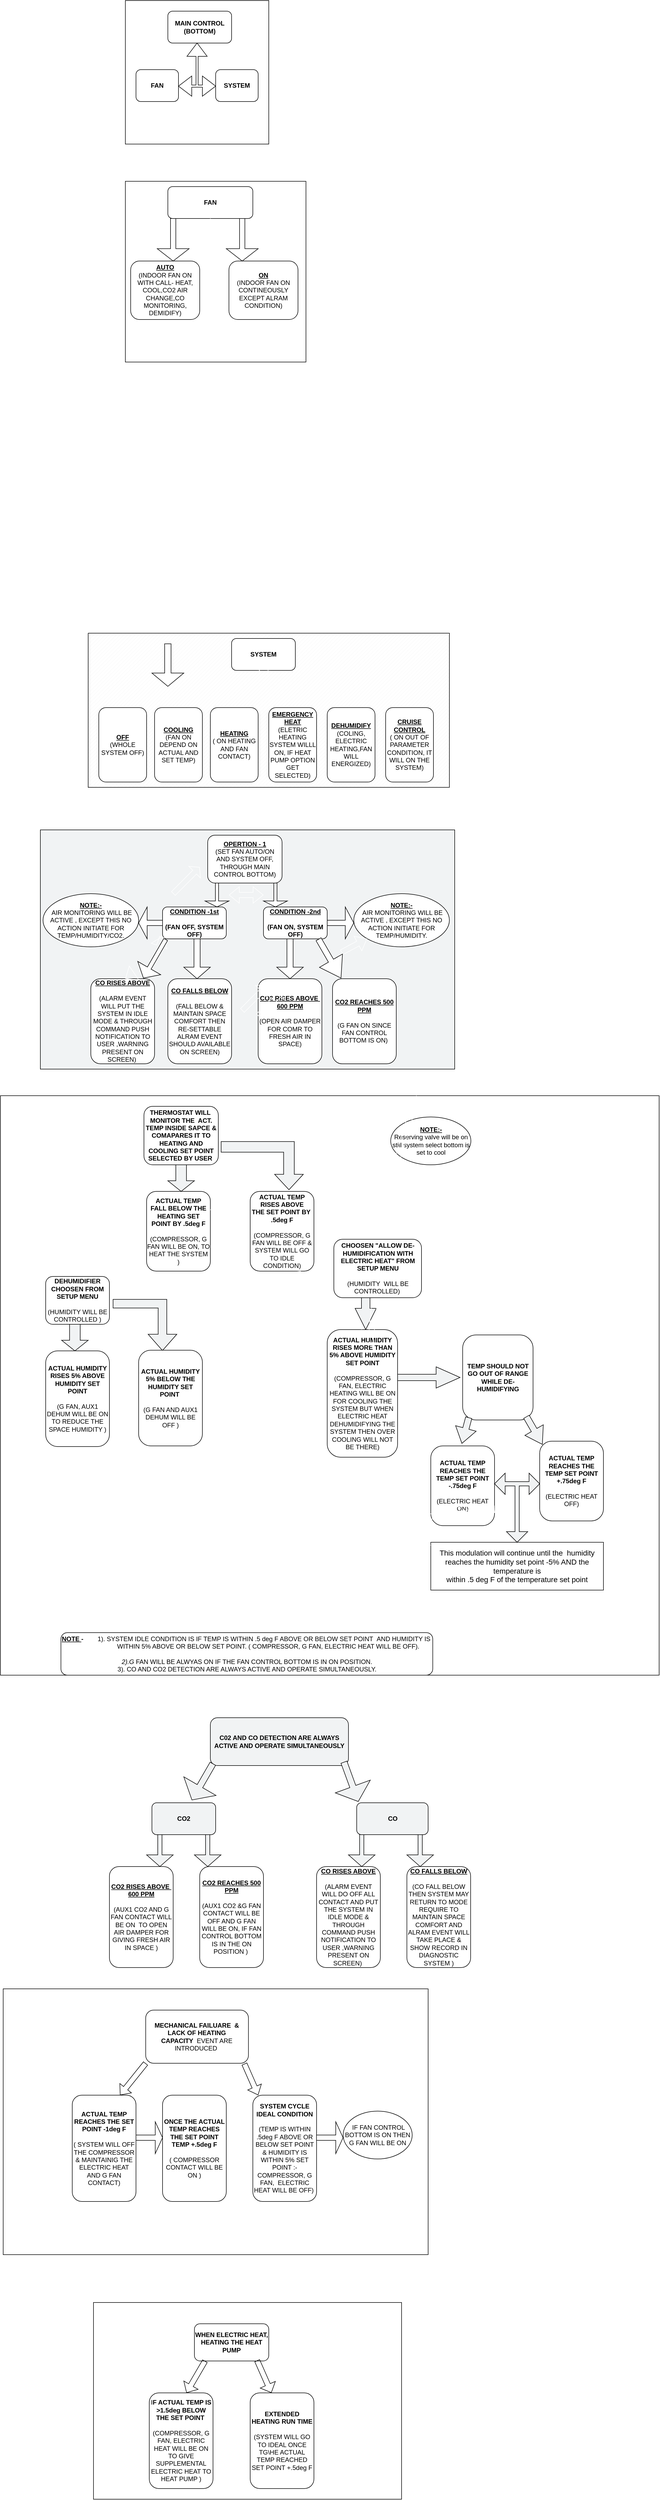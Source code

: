 <mxfile version="20.8.23" type="device"><diagram name="Page-1" id="D7YRwdunBWIr7E2s8oFX"><mxGraphModel dx="2182" dy="486" grid="1" gridSize="10" guides="1" tooltips="1" connect="1" arrows="1" fold="1" page="1" pageScale="1" pageWidth="850" pageHeight="1100" math="0" shadow="0"><root><mxCell id="0"/><mxCell id="1" parent="0"/><mxCell id="TIofPBgxk7biVBPIu22d-1" value="" style="whiteSpace=wrap;html=1;aspect=fixed;" parent="1" vertex="1"><mxGeometry x="130" y="20" width="270" height="270" as="geometry"/></mxCell><mxCell id="TIofPBgxk7biVBPIu22d-2" value="&lt;b&gt;FAN&lt;/b&gt;" style="rounded=1;whiteSpace=wrap;html=1;" parent="1" vertex="1"><mxGeometry x="150" y="150" width="80" height="60" as="geometry"/></mxCell><mxCell id="TIofPBgxk7biVBPIu22d-3" value="&lt;b&gt;SYSTEM&lt;/b&gt;" style="rounded=1;whiteSpace=wrap;html=1;" parent="1" vertex="1"><mxGeometry x="300" y="150" width="80" height="60" as="geometry"/></mxCell><mxCell id="TIofPBgxk7biVBPIu22d-4" value="&lt;b&gt;MAIN CONTROL&lt;br&gt;(BOTTOM)&lt;br&gt;&lt;/b&gt;" style="rounded=1;whiteSpace=wrap;html=1;" parent="1" vertex="1"><mxGeometry x="210" y="40" width="120" height="60" as="geometry"/></mxCell><mxCell id="TIofPBgxk7biVBPIu22d-8" value="" style="html=1;shadow=0;dashed=0;align=center;verticalAlign=middle;shape=mxgraph.arrows2.triadArrow;dy=17;dx=25;arrowHead=38;" parent="1" vertex="1"><mxGeometry x="230" y="100" width="70" height="100" as="geometry"/></mxCell><mxCell id="TIofPBgxk7biVBPIu22d-9" value="" style="whiteSpace=wrap;html=1;aspect=fixed;" parent="1" vertex="1"><mxGeometry x="130" y="360" width="340" height="340" as="geometry"/></mxCell><mxCell id="TIofPBgxk7biVBPIu22d-91" value="" style="edgeStyle=orthogonalEdgeStyle;shape=flexArrow;rounded=0;orthogonalLoop=1;jettySize=auto;html=1;strokeColor=#ffffff;startArrow=none;startFill=0;" parent="1" source="TIofPBgxk7biVBPIu22d-93" target="TIofPBgxk7biVBPIu22d-12" edge="1"><mxGeometry relative="1" as="geometry"/></mxCell><mxCell id="TIofPBgxk7biVBPIu22d-10" value="&lt;b&gt;FAN&lt;/b&gt;" style="rounded=1;whiteSpace=wrap;html=1;" parent="1" vertex="1"><mxGeometry x="210" y="370" width="160" height="60" as="geometry"/></mxCell><mxCell id="TIofPBgxk7biVBPIu22d-11" value="&lt;b&gt;&lt;u&gt;AUTO&lt;/u&gt;&lt;br&gt;&lt;/b&gt;(INDOOR FAN ON WITH CALL- HEAT, COOL,CO2 AIR CHANGE,CO MONITORING, DEMIDIFY)&lt;br&gt;" style="rounded=1;whiteSpace=wrap;html=1;" parent="1" vertex="1"><mxGeometry x="140" y="510" width="130" height="110" as="geometry"/></mxCell><mxCell id="TIofPBgxk7biVBPIu22d-12" value="&lt;b&gt;&lt;u&gt;ON&lt;/u&gt;&lt;/b&gt;&lt;br&gt;(INDOOR FAN ON CONTINEOUSLY EXCEPT ALRAM CONDITION)" style="rounded=1;whiteSpace=wrap;html=1;" parent="1" vertex="1"><mxGeometry x="325" y="510" width="130" height="110" as="geometry"/></mxCell><mxCell id="TIofPBgxk7biVBPIu22d-14" value="" style="edgeStyle=none;orthogonalLoop=1;jettySize=auto;html=1;shape=flexArrow;rounded=1;startSize=4;endSize=4;strokeColor=#ffffff;" parent="1" edge="1"><mxGeometry width="100" relative="1" as="geometry"><mxPoint x="610" y="600" as="sourcePoint"/><mxPoint x="510" y="600" as="targetPoint"/><Array as="points"><mxPoint x="560" y="600"/></Array></mxGeometry></mxCell><mxCell id="TIofPBgxk7biVBPIu22d-23" value="" style="edgeStyle=orthogonalEdgeStyle;rounded=0;orthogonalLoop=1;jettySize=auto;html=1;strokeColor=#ffffff;startSize=4;endSize=4;" parent="1" edge="1"><mxGeometry relative="1" as="geometry"><mxPoint x="355" y="1100" as="sourcePoint"/><mxPoint x="450" y="970" as="targetPoint"/></mxGeometry></mxCell><mxCell id="TIofPBgxk7biVBPIu22d-24" value="" style="verticalLabelPosition=bottom;verticalAlign=top;html=1;shape=mxgraph.basic.patternFillRect;fillStyle=diag;step=5;fillStrokeWidth=0.2;fillStrokeColor=#dddddd;" parent="1" vertex="1"><mxGeometry x="60" y="1210" width="680" height="290" as="geometry"/></mxCell><mxCell id="TIofPBgxk7biVBPIu22d-25" value="&lt;b&gt;SYSTEM&lt;/b&gt;" style="rounded=1;whiteSpace=wrap;html=1;" parent="1" vertex="1"><mxGeometry x="330" y="1220" width="120" height="60" as="geometry"/></mxCell><mxCell id="TIofPBgxk7biVBPIu22d-26" value="&lt;b&gt;&lt;u&gt;OFF&lt;br&gt;&lt;/u&gt;&lt;/b&gt;(WHOLE SYSTEM OFF)" style="rounded=1;whiteSpace=wrap;html=1;" parent="1" vertex="1"><mxGeometry x="80" y="1350" width="90" height="140" as="geometry"/></mxCell><mxCell id="TIofPBgxk7biVBPIu22d-27" value="&lt;b&gt;&lt;u&gt;COOLING&lt;/u&gt;&lt;/b&gt;&lt;br&gt;(FAN ON DEPEND ON ACTUAL AND SET TEMP)" style="rounded=1;whiteSpace=wrap;html=1;" parent="1" vertex="1"><mxGeometry x="185" y="1350" width="90" height="140" as="geometry"/></mxCell><mxCell id="TIofPBgxk7biVBPIu22d-28" value="&lt;u style=&quot;font-weight: bold;&quot;&gt;HEATING&lt;/u&gt;&lt;br&gt;( ON HEATING AND FAN CONTACT)" style="rounded=1;whiteSpace=wrap;html=1;" parent="1" vertex="1"><mxGeometry x="290" y="1350" width="90" height="140" as="geometry"/></mxCell><mxCell id="TIofPBgxk7biVBPIu22d-29" value="&lt;b&gt;&lt;u&gt;EMERGENCY HEAT&lt;/u&gt;&lt;/b&gt;&lt;br&gt;(ELETRIC HEATING SYSTEM WILLL ON, IF HEAT PUMP OPTION GET SELECTED)" style="rounded=1;whiteSpace=wrap;html=1;" parent="1" vertex="1"><mxGeometry x="400" y="1350" width="90" height="140" as="geometry"/></mxCell><mxCell id="TIofPBgxk7biVBPIu22d-30" value="&lt;b style=&quot;text-decoration-line: underline;&quot;&gt;DEHUMIDIFY&lt;/b&gt;&lt;br&gt;(COLING, ELECTRIC HEATING,FAN WILL ENERGIZED)" style="rounded=1;whiteSpace=wrap;html=1;" parent="1" vertex="1"><mxGeometry x="510" y="1350" width="90" height="140" as="geometry"/></mxCell><mxCell id="TIofPBgxk7biVBPIu22d-31" value="&lt;u style=&quot;font-weight: bold;&quot;&gt;CRUISE CONTROL&lt;/u&gt;&lt;br&gt;( ON OUT OF PARAMETER&lt;br&gt;CONDITION, IT WILL ON THE SYSTEM)" style="rounded=1;whiteSpace=wrap;html=1;" parent="1" vertex="1"><mxGeometry x="620" y="1350" width="90" height="140" as="geometry"/></mxCell><mxCell id="TIofPBgxk7biVBPIu22d-35" value="" style="rounded=0;whiteSpace=wrap;html=1;fillColor=#f1f3f4;" parent="1" vertex="1"><mxGeometry x="-30" y="1580" width="780" height="450" as="geometry"/></mxCell><mxCell id="TIofPBgxk7biVBPIu22d-36" value="&lt;b style=&quot;text-decoration-line: underline;&quot;&gt;OPERTION - 1&lt;/b&gt;&lt;br&gt;(SET FAN AUTO/ON AND SYSTEM OFF, THROUGH MAIN CONTROL BOTTOM)" style="rounded=1;whiteSpace=wrap;html=1;" parent="1" vertex="1"><mxGeometry x="285" y="1590" width="140" height="90" as="geometry"/></mxCell><mxCell id="TIofPBgxk7biVBPIu22d-37" value="&lt;b&gt;&lt;u&gt;CONDITION -1st&lt;br&gt;&lt;/u&gt;&lt;br&gt;(FAN OFF, SYSTEM OFF)&lt;/b&gt;" style="rounded=1;whiteSpace=wrap;html=1;" parent="1" vertex="1"><mxGeometry x="200" y="1725" width="120" height="60" as="geometry"/></mxCell><mxCell id="TIofPBgxk7biVBPIu22d-38" value="&lt;b&gt;&lt;u style=&quot;&quot;&gt;CONDITION -2nd&lt;br&gt;&lt;/u&gt;&lt;br&gt;(FAN ON, SYSTEM OFF)&lt;/b&gt;" style="rounded=1;whiteSpace=wrap;html=1;" parent="1" vertex="1"><mxGeometry x="390" y="1725" width="120" height="60" as="geometry"/></mxCell><mxCell id="TIofPBgxk7biVBPIu22d-39" value="&lt;b&gt;&lt;u&gt;NOTE:-&lt;br&gt;&lt;/u&gt;&lt;/b&gt;&amp;nbsp;AIR MONITORING WILL BE ACTIVE , EXCEPT THIS NO ACTION INITIATE FOR TEMP/HUMIDITY." style="ellipse;whiteSpace=wrap;html=1;" parent="1" vertex="1"><mxGeometry x="560" y="1700" width="180" height="100" as="geometry"/></mxCell><mxCell id="TIofPBgxk7biVBPIu22d-42" value="&lt;b&gt;&lt;u&gt;NOTE:-&lt;br&gt;&lt;/u&gt;&lt;/b&gt;&amp;nbsp;AIR MONITORING WILL BE ACTIVE , EXCEPT THIS NO ACTION INITIATE FOR TEMP/HUMIDITY/CO2." style="ellipse;whiteSpace=wrap;html=1;" parent="1" vertex="1"><mxGeometry x="-25" y="1700" width="180" height="100" as="geometry"/></mxCell><mxCell id="TIofPBgxk7biVBPIu22d-44" value="" style="shape=singleArrow;direction=west;whiteSpace=wrap;html=1;arrowWidth=0.167;arrowSize=0.356;" parent="1" vertex="1"><mxGeometry x="155" y="1725" width="45" height="60" as="geometry"/></mxCell><mxCell id="TIofPBgxk7biVBPIu22d-45" value="" style="shape=singleArrow;whiteSpace=wrap;html=1;arrowWidth=0.167;arrowSize=0.32;" parent="1" vertex="1"><mxGeometry x="510" y="1725" width="50" height="60" as="geometry"/></mxCell><mxCell id="TIofPBgxk7biVBPIu22d-50" value="&lt;b&gt;&lt;u&gt;CO RISES ABOVE&lt;br&gt;&lt;/u&gt;&lt;/b&gt;&lt;br&gt;(ALARM EVENT WILL PUT THE SYSTEM IN IDLE MODE &amp;amp; THROUGH COMMAND PUSH NOTIFICATION TO USER ,WARNING PRESENT ON SCREEN)&amp;nbsp;" style="rounded=1;whiteSpace=wrap;html=1;" parent="1" vertex="1"><mxGeometry x="65" y="1860" width="120" height="160" as="geometry"/></mxCell><mxCell id="TIofPBgxk7biVBPIu22d-51" value="&lt;u style=&quot;font-weight: bold;&quot;&gt;CO FALLS BELOW&lt;br&gt;&lt;/u&gt;&lt;b&gt;&lt;u&gt;&lt;br&gt;&lt;/u&gt;&lt;/b&gt;(FALL BELOW &amp;amp; MAINTAIN SPACE COMFORT THEN RE-SETTABLE ALRAM EVENT SHOULD AVAILABLE ON SCREEN)" style="rounded=1;whiteSpace=wrap;html=1;" parent="1" vertex="1"><mxGeometry x="210" y="1860" width="120" height="160" as="geometry"/></mxCell><mxCell id="TIofPBgxk7biVBPIu22d-52" value="&lt;u style=&quot;font-weight: bold;&quot;&gt;CO2 RISES ABOVE&amp;nbsp; 600 PPM&lt;br&gt;&lt;/u&gt;&lt;br&gt;(OPEN AIR DAMPER FOR COMR TO FRESH AIR IN SPACE)" style="rounded=1;whiteSpace=wrap;html=1;" parent="1" vertex="1"><mxGeometry x="380" y="1860" width="120" height="160" as="geometry"/></mxCell><mxCell id="TIofPBgxk7biVBPIu22d-53" value="&lt;u style=&quot;font-weight: bold;&quot;&gt;CO2 REACHES 500 PPM&lt;br&gt;&lt;/u&gt;&lt;br&gt;(G FAN ON SINCE FAN CONTROL BOTTOM IS ON)&amp;nbsp;" style="rounded=1;whiteSpace=wrap;html=1;" parent="1" vertex="1"><mxGeometry x="520" y="1860" width="120" height="160" as="geometry"/></mxCell><mxCell id="TIofPBgxk7biVBPIu22d-54" value="" style="shape=flexArrow;endArrow=classic;html=1;rounded=0;strokeColor=#ffffff;startSize=4;endSize=4;" parent="1" edge="1"><mxGeometry width="50" height="50" relative="1" as="geometry"><mxPoint x="380" y="1930" as="sourcePoint"/><mxPoint x="430" y="1880" as="targetPoint"/></mxGeometry></mxCell><mxCell id="TIofPBgxk7biVBPIu22d-55" value="" style="shape=flexArrow;endArrow=classic;html=1;rounded=0;strokeColor=#ffffff;startSize=4;endSize=4;" parent="1" edge="1"><mxGeometry width="50" height="50" relative="1" as="geometry"><mxPoint x="380" y="1930" as="sourcePoint"/><mxPoint x="430" y="1880" as="targetPoint"/></mxGeometry></mxCell><mxCell id="TIofPBgxk7biVBPIu22d-61" value="" style="rounded=0;whiteSpace=wrap;html=1;" parent="1" vertex="1"><mxGeometry x="-105.16" y="2080" width="1240" height="1090" as="geometry"/></mxCell><mxCell id="TIofPBgxk7biVBPIu22d-62" value="&lt;b&gt;THERMOSTAT WILL&amp;nbsp; MONITOR THE&amp;nbsp; ACT. TEMP INSIDE SAPCE &amp;amp; COMAPARES IT TO HEATING AND COOLING SET POINT SELECTED BY USER&amp;nbsp;&lt;/b&gt;" style="rounded=1;whiteSpace=wrap;html=1;" parent="1" vertex="1"><mxGeometry x="165" y="2100" width="140" height="110" as="geometry"/></mxCell><mxCell id="TIofPBgxk7biVBPIu22d-63" value="&lt;b&gt;ACTUAL TEMP FALL BELOW THE HEATING SET POINT BY .5deg F&lt;/b&gt;&lt;br&gt;&lt;br&gt;(COMPRESSOR, G FAN WILL BE ON, TO HEAT THE SYSTEM )" style="rounded=1;whiteSpace=wrap;html=1;" parent="1" vertex="1"><mxGeometry x="170" y="2260" width="120" height="150" as="geometry"/></mxCell><mxCell id="TIofPBgxk7biVBPIu22d-64" value="&lt;b style=&quot;border-color: var(--border-color);&quot;&gt;ACTUAL TEMP RISES ABOVE THE&amp;nbsp;&lt;/b&gt;&lt;b&gt;SET POINT BY&amp;nbsp; .5deg F&lt;/b&gt;&lt;br&gt;&lt;br&gt;(COMPRESSOR, G FAN WILL BE OFF &amp;amp; SYSTEM WILL GO TO IDLE CONDITION)" style="rounded=1;whiteSpace=wrap;html=1;" parent="1" vertex="1"><mxGeometry x="365" y="2260" width="120" height="150" as="geometry"/></mxCell><mxCell id="TIofPBgxk7biVBPIu22d-65" value="&lt;u style=&quot;font-weight: bold;&quot;&gt;NOTE:-&lt;/u&gt;&lt;br&gt;Reserving valve will be on still system select bottom is set to cool" style="ellipse;whiteSpace=wrap;html=1;" parent="1" vertex="1"><mxGeometry x="629.5" y="2120" width="151" height="90" as="geometry"/></mxCell><mxCell id="TIofPBgxk7biVBPIu22d-69" value="" style="shape=flexArrow;endArrow=classic;html=1;rounded=0;strokeColor=#ffffff;startSize=4;endSize=4;" parent="1" edge="1"><mxGeometry width="50" height="50" relative="1" as="geometry"><mxPoint x="220" y="1700" as="sourcePoint"/><mxPoint x="270" y="1650" as="targetPoint"/></mxGeometry></mxCell><mxCell id="TIofPBgxk7biVBPIu22d-72" value="" style="shape=flexArrow;endArrow=classic;startArrow=classic;html=1;rounded=0;strokeColor=#ffffff;" parent="1" edge="1"><mxGeometry width="100" height="100" relative="1" as="geometry"><mxPoint x="360" y="2510" as="sourcePoint"/><mxPoint x="460" y="2410" as="targetPoint"/></mxGeometry></mxCell><mxCell id="TIofPBgxk7biVBPIu22d-73" value="&lt;b&gt;DEHUMIDIFIER CHOOSEN FROM SETUP MENU&lt;/b&gt;&lt;br&gt;&lt;br&gt;(HUMIDITY WILL BE CONTROLLED )" style="rounded=1;whiteSpace=wrap;html=1;" parent="1" vertex="1"><mxGeometry x="-20" y="2420" width="120" height="90" as="geometry"/></mxCell><mxCell id="TIofPBgxk7biVBPIu22d-79" value="&lt;b&gt;ACTUAL HUMIDITY RISES MORE THAN 5% ABOVE HUMIDITY SET POINT&lt;/b&gt;&lt;br&gt;&lt;br&gt;(COMPRESSOR, G FAN, ELECTRIC HEATING WILL BE ON FOR COOLING THE SYSTEM BUT WHEN ELECTRIC HEAT DEHUMIDIFYING THE SYSTEM THEN OVER COOLING WILL NOT BE THERE)" style="rounded=1;whiteSpace=wrap;html=1;arcSize=19;" parent="1" vertex="1"><mxGeometry x="510" y="2520" width="132.5" height="240" as="geometry"/></mxCell><mxCell id="TIofPBgxk7biVBPIu22d-80" value="&lt;b&gt;TEMP SHOULD NOT GO OUT OF RANGE WHILE DE- HUMIDIFYING&lt;/b&gt;" style="rounded=1;whiteSpace=wrap;html=1;arcSize=19;" parent="1" vertex="1"><mxGeometry x="765" y="2530" width="132.5" height="160" as="geometry"/></mxCell><mxCell id="TIofPBgxk7biVBPIu22d-81" value="&lt;b&gt;ACTUAL TEMP REACHES THE TEMP SET POINT -.75deg F&lt;br&gt;&lt;/b&gt;&lt;br&gt;(ELECTRIC HEAT ON)" style="rounded=1;whiteSpace=wrap;html=1;arcSize=19;" parent="1" vertex="1"><mxGeometry x="705" y="2738.76" width="120" height="150" as="geometry"/></mxCell><mxCell id="TIofPBgxk7biVBPIu22d-82" value="&lt;b&gt;ACTUAL TEMP REACHES THE TEMP SET POINT +.75deg F&lt;br&gt;&lt;/b&gt;&lt;br style=&quot;border-color: var(--border-color);&quot;&gt;(ELECTRIC HEAT OFF)" style="rounded=1;whiteSpace=wrap;html=1;arcSize=19;" parent="1" vertex="1"><mxGeometry x="910" y="2729.83" width="120" height="150" as="geometry"/></mxCell><mxCell id="TIofPBgxk7biVBPIu22d-86" value="&lt;font style=&quot;font-size: 14px;&quot;&gt;This modulation will continue until the&amp;nbsp; humidity reaches the humidity set point -5% AND the temperature is&lt;br&gt;within .5 deg F of the temperature set point&lt;/font&gt;" style="rounded=0;whiteSpace=wrap;html=1;" parent="1" vertex="1"><mxGeometry x="705" y="2920" width="325" height="90" as="geometry"/></mxCell><mxCell id="TIofPBgxk7biVBPIu22d-87" value="&lt;b&gt;&lt;u&gt;NOTE &lt;/u&gt;-&lt;/b&gt;&amp;nbsp; &amp;nbsp; &amp;nbsp; &amp;nbsp; 1). SYSTEM IDLE CONDITION IS IF TEMP IS WITHIN .5 deg F ABOVE OR BELOW SET POINT&amp;nbsp;&amp;nbsp;AND HUMIDITY IS&amp;nbsp; &amp;nbsp; &amp;nbsp; &amp;nbsp; &amp;nbsp; &amp;nbsp; &amp;nbsp; &amp;nbsp; &amp;nbsp; &amp;nbsp; &amp;nbsp; &amp;nbsp; &amp;nbsp; WITHIN 5% ABOVE OR BELOW SET POINT. ( COMPRESSOR, G FAN, ELECTRIC HEAT WILL BE OFF).&lt;br&gt;&lt;br&gt;&lt;i style=&quot;background-color: initial;&quot;&gt;2).G&lt;/i&gt;&lt;span style=&quot;background-color: initial; font-family: Verdana, sans-serif;&quot;&gt;&amp;nbsp;FAN WILL BE ALWYAS ON IF THE FAN CONTROL BOTTOM IS IN ON POSITION.&lt;br&gt;&lt;/span&gt;3). CO AND CO2 DETECTION ARE ALWAYS ACTIVE AND OPERATE SIMULTANEOUSLY.&lt;br&gt;" style="rounded=1;whiteSpace=wrap;html=1;" parent="1" vertex="1"><mxGeometry x="8.71" y="3090" width="700" height="80" as="geometry"/></mxCell><mxCell id="TIofPBgxk7biVBPIu22d-92" value="" style="shape=singleArrow;direction=south;whiteSpace=wrap;html=1;arrowWidth=0.167;arrowSize=0.29;" parent="1" vertex="1"><mxGeometry x="190" y="430" width="60" height="80" as="geometry"/></mxCell><mxCell id="TIofPBgxk7biVBPIu22d-94" value="" style="edgeStyle=orthogonalEdgeStyle;shape=flexArrow;rounded=0;orthogonalLoop=1;jettySize=auto;html=1;strokeColor=#ffffff;startArrow=block;startFill=0;endArrow=none;" parent="1" source="TIofPBgxk7biVBPIu22d-10" target="TIofPBgxk7biVBPIu22d-93" edge="1"><mxGeometry relative="1" as="geometry"><mxPoint x="290" y="430" as="sourcePoint"/><mxPoint x="390" y="510" as="targetPoint"/></mxGeometry></mxCell><mxCell id="TIofPBgxk7biVBPIu22d-93" value="" style="shape=singleArrow;direction=south;whiteSpace=wrap;html=1;arrowWidth=0.167;arrowSize=0.29;" parent="1" vertex="1"><mxGeometry x="320" y="430" width="60" height="80" as="geometry"/></mxCell><mxCell id="TIofPBgxk7biVBPIu22d-95" value="" style="endArrow=classic;html=1;rounded=0;strokeColor=#ffffff;shape=flexArrow;" parent="1" edge="1"><mxGeometry width="50" height="50" relative="1" as="geometry"><mxPoint x="350" y="1320" as="sourcePoint"/><mxPoint x="400" y="1270" as="targetPoint"/></mxGeometry></mxCell><mxCell id="TIofPBgxk7biVBPIu22d-99" value="" style="shape=singleArrow;whiteSpace=wrap;html=1;arrowWidth=0.2;arrowSize=0.312;direction=south;" parent="1" vertex="1"><mxGeometry x="180" y="1230" width="60" height="80" as="geometry"/></mxCell><mxCell id="TIofPBgxk7biVBPIu22d-100" value="" style="shape=singleArrow;direction=south;whiteSpace=wrap;html=1;strokeColor=default;fontFamily=Helvetica;fontSize=12;fontColor=default;fillColor=default;arrowWidth=0.133;arrowSize=0.25;" parent="1" vertex="1"><mxGeometry x="390" y="1680" width="45" height="45" as="geometry"/></mxCell><mxCell id="TIofPBgxk7biVBPIu22d-102" value="" style="edgeStyle=orthogonalEdgeStyle;shape=flexArrow;rounded=0;orthogonalLoop=1;jettySize=auto;html=1;strokeColor=#ffffff;fontFamily=Helvetica;fontSize=12;fontColor=default;startArrow=block;startFill=0;" parent="1" source="TIofPBgxk7biVBPIu22d-101" target="TIofPBgxk7biVBPIu22d-100" edge="1"><mxGeometry relative="1" as="geometry"/></mxCell><mxCell id="TIofPBgxk7biVBPIu22d-101" value="" style="shape=singleArrow;direction=south;whiteSpace=wrap;html=1;strokeColor=default;fontFamily=Helvetica;fontSize=12;fontColor=default;fillColor=default;arrowWidth=0.133;arrowSize=0.25;" parent="1" vertex="1"><mxGeometry x="280" y="1680" width="45" height="45" as="geometry"/></mxCell><mxCell id="TIofPBgxk7biVBPIu22d-103" value="" style="shape=singleArrow;direction=south;whiteSpace=wrap;html=1;strokeColor=default;fontFamily=Helvetica;fontSize=12;fontColor=default;fillColor=default;arrowWidth=0.233;arrowSize=0.29;" parent="1" vertex="1"><mxGeometry x="240" y="1785" width="50" height="75" as="geometry"/></mxCell><mxCell id="TIofPBgxk7biVBPIu22d-104" value="" style="shape=singleArrow;direction=south;whiteSpace=wrap;html=1;strokeColor=default;fontFamily=Helvetica;fontSize=12;fontColor=default;fillColor=default;arrowWidth=0.233;arrowSize=0.29;" parent="1" vertex="1"><mxGeometry x="415" y="1785" width="50" height="75" as="geometry"/></mxCell><mxCell id="TIofPBgxk7biVBPIu22d-105" value="" style="shape=flexArrow;endArrow=classic;startArrow=none;html=1;rounded=0;strokeColor=#ffffff;fontFamily=Helvetica;fontSize=12;fontColor=default;" parent="1" source="TIofPBgxk7biVBPIu22d-113" edge="1"><mxGeometry width="100" height="100" relative="1" as="geometry"><mxPoint x="130" y="1860" as="sourcePoint"/><mxPoint x="200" y="1780" as="targetPoint"/></mxGeometry></mxCell><mxCell id="TIofPBgxk7biVBPIu22d-117" value="" style="edgeStyle=none;shape=flexArrow;rounded=0;orthogonalLoop=1;jettySize=auto;html=1;labelBackgroundColor=default;strokeColor=#ffffff;fontFamily=Helvetica;fontSize=12;fontColor=default;endArrow=classic;" parent="1" source="TIofPBgxk7biVBPIu22d-107" target="TIofPBgxk7biVBPIu22d-39" edge="1"><mxGeometry relative="1" as="geometry"/></mxCell><mxCell id="TIofPBgxk7biVBPIu22d-107" value="" style="shape=singleArrow;whiteSpace=wrap;html=1;strokeColor=default;fontFamily=Helvetica;fontSize=12;fontColor=default;fillColor=default;direction=south;arrowWidth=0.22;arrowSize=0.447;rotation=-30;" parent="1" vertex="1"><mxGeometry x="489.84" y="1780.04" width="50" height="84.38" as="geometry"/></mxCell><mxCell id="TIofPBgxk7biVBPIu22d-111" value="" style="shape=flexArrow;endArrow=classic;html=1;rounded=0;strokeColor=#ffffff;fontFamily=Helvetica;fontSize=12;fontColor=default;" parent="1" edge="1"><mxGeometry width="50" height="50" relative="1" as="geometry"><mxPoint x="350" y="1920" as="sourcePoint"/><mxPoint x="400" y="1870" as="targetPoint"/></mxGeometry></mxCell><mxCell id="TIofPBgxk7biVBPIu22d-114" value="" style="shape=flexArrow;endArrow=none;startArrow=classic;html=1;rounded=0;strokeColor=#ffffff;fontFamily=Helvetica;fontSize=12;fontColor=default;" parent="1" target="TIofPBgxk7biVBPIu22d-113" edge="1"><mxGeometry width="100" height="100" relative="1" as="geometry"><mxPoint x="130" y="1860" as="sourcePoint"/><mxPoint x="200" y="1780" as="targetPoint"/></mxGeometry></mxCell><mxCell id="TIofPBgxk7biVBPIu22d-113" value="" style="shape=singleArrow;whiteSpace=wrap;html=1;strokeColor=default;fontFamily=Helvetica;fontSize=12;fontColor=default;fillColor=default;direction=south;arrowWidth=0.16;arrowSize=0.26;rotation=30;" parent="1" vertex="1"><mxGeometry x="160" y="1780.63" width="50" height="83.75" as="geometry"/></mxCell><mxCell id="TIofPBgxk7biVBPIu22d-121" value="" style="edgeStyle=none;shape=flexArrow;rounded=0;orthogonalLoop=1;jettySize=auto;html=1;labelBackgroundColor=default;strokeColor=#ffffff;fontFamily=Helvetica;fontSize=12;fontColor=default;endArrow=classic;" parent="1" target="TIofPBgxk7biVBPIu22d-63" edge="1"><mxGeometry relative="1" as="geometry"><mxPoint x="310" y="2281.8" as="sourcePoint"/></mxGeometry></mxCell><mxCell id="TIofPBgxk7biVBPIu22d-123" value="" style="edgeStyle=none;shape=flexArrow;rounded=0;orthogonalLoop=1;jettySize=auto;html=1;labelBackgroundColor=default;strokeColor=#ffffff;fontFamily=Helvetica;fontSize=12;fontColor=default;endArrow=classic;" parent="1" edge="1"><mxGeometry relative="1" as="geometry"><mxPoint x="340" y="2340" as="sourcePoint"/><mxPoint x="340" y="2320" as="targetPoint"/></mxGeometry></mxCell><mxCell id="TIofPBgxk7biVBPIu22d-124" value="" style="shape=singleArrow;direction=south;whiteSpace=wrap;html=1;rounded=0;strokeColor=default;strokeWidth=1;fontFamily=Helvetica;fontSize=12;fontColor=default;fillColor=#f1f3f4;arrowWidth=0.4;arrowSize=0.4;" parent="1" vertex="1"><mxGeometry x="10" y="2510" width="50" height="50" as="geometry"/></mxCell><mxCell id="TIofPBgxk7biVBPIu22d-127" value="" style="html=1;shadow=0;dashed=0;align=center;verticalAlign=middle;shape=mxgraph.arrows2.bendArrow;dy=10;dx=29.01;notch=0;arrowHead=54.01;rounded=0;strokeColor=default;strokeWidth=1;fontFamily=Helvetica;fontSize=12;fontColor=default;fillColor=#f1f3f4;rotation=90;" parent="1" vertex="1"><mxGeometry x="342.35" y="2134.23" width="90.62" height="154.68" as="geometry"/></mxCell><mxCell id="TIofPBgxk7biVBPIu22d-128" value="" style="html=1;shadow=0;dashed=0;align=center;verticalAlign=middle;shape=mxgraph.arrows2.bendArrow;dy=8.13;dx=30.63;notch=0;arrowHead=54.01;rounded=0;strokeColor=default;strokeWidth=1;fontFamily=Helvetica;fontSize=12;fontColor=default;fillColor=#f1f3f4;rotation=90;" parent="1" vertex="1"><mxGeometry x="118.75" y="2451.25" width="96.25" height="120" as="geometry"/></mxCell><mxCell id="TIofPBgxk7biVBPIu22d-129" value="" style="shape=singleArrow;direction=south;whiteSpace=wrap;html=1;rounded=0;strokeColor=default;strokeWidth=1;fontFamily=Helvetica;fontSize=12;fontColor=default;fillColor=#f1f3f4;arrowWidth=0.4;arrowSize=0.4;" parent="1" vertex="1"><mxGeometry x="210" y="2210" width="50" height="50" as="geometry"/></mxCell><mxCell id="TIofPBgxk7biVBPIu22d-131" value="" style="edgeStyle=none;shape=flexArrow;rounded=0;orthogonalLoop=1;jettySize=auto;html=1;labelBackgroundColor=default;strokeColor=#ffffff;fontFamily=Helvetica;fontSize=12;fontColor=default;endArrow=classic;startArrow=none;" parent="1" target="TIofPBgxk7biVBPIu22d-86" edge="1"><mxGeometry relative="1" as="geometry"><mxPoint x="681.25" y="2920" as="sourcePoint"/></mxGeometry></mxCell><mxCell id="TIofPBgxk7biVBPIu22d-133" value="" style="edgeStyle=none;shape=flexArrow;rounded=0;orthogonalLoop=1;jettySize=auto;html=1;labelBackgroundColor=default;strokeColor=#ffffff;fontFamily=Helvetica;fontSize=12;fontColor=default;endArrow=none;startArrow=none;" parent="1" source="TIofPBgxk7biVBPIu22d-134" edge="1"><mxGeometry relative="1" as="geometry"><mxPoint x="707.5" y="2860" as="sourcePoint"/><mxPoint x="695" y="2872.5" as="targetPoint"/></mxGeometry></mxCell><mxCell id="TIofPBgxk7biVBPIu22d-135" value="" style="edgeStyle=none;shape=flexArrow;rounded=0;orthogonalLoop=1;jettySize=auto;html=1;labelBackgroundColor=default;strokeColor=#ffffff;fontFamily=Helvetica;fontSize=12;fontColor=default;endArrow=none;" parent="1" target="TIofPBgxk7biVBPIu22d-134" edge="1"><mxGeometry relative="1" as="geometry"><mxPoint x="707.5" y="2860" as="sourcePoint"/><mxPoint x="695" y="2872.5" as="targetPoint"/></mxGeometry></mxCell><mxCell id="TIofPBgxk7biVBPIu22d-134" value="" style="html=1;shadow=0;dashed=0;align=center;verticalAlign=middle;shape=mxgraph.arrows2.triadArrow;dy=16;dx=20;arrowHead=40;rounded=0;strokeColor=default;strokeWidth=1;fontFamily=Helvetica;fontSize=12;fontColor=default;fillColor=#f1f3f4;rotation=-180;" parent="1" vertex="1"><mxGeometry x="825" y="2790" width="85" height="130" as="geometry"/></mxCell><mxCell id="TIofPBgxk7biVBPIu22d-139" style="edgeStyle=none;shape=flexArrow;rounded=0;orthogonalLoop=1;jettySize=auto;html=1;exitX=0;exitY=0;exitDx=60;exitDy=49;exitPerimeter=0;labelBackgroundColor=default;strokeColor=#ffffff;fontFamily=Helvetica;fontSize=12;fontColor=default;endArrow=classic;startArrow=none;" parent="1" source="TIofPBgxk7biVBPIu22d-77" target="TIofPBgxk7biVBPIu22d-61" edge="1"><mxGeometry relative="1" as="geometry"><mxPoint x="591" y="2550" as="sourcePoint"/></mxGeometry></mxCell><mxCell id="TIofPBgxk7biVBPIu22d-144" style="edgeStyle=none;shape=flexArrow;rounded=0;orthogonalLoop=1;jettySize=auto;html=1;exitX=0;exitY=0;exitDx=20;exitDy=28;exitPerimeter=0;labelBackgroundColor=default;strokeColor=#ffffff;fontFamily=Helvetica;fontSize=12;fontColor=default;endArrow=classic;" parent="1" source="TIofPBgxk7biVBPIu22d-140" target="TIofPBgxk7biVBPIu22d-79" edge="1"><mxGeometry relative="1" as="geometry"/></mxCell><mxCell id="TIofPBgxk7biVBPIu22d-140" value="" style="html=1;shadow=0;dashed=0;align=center;verticalAlign=middle;shape=mxgraph.arrows2.arrow;dy=0.6;dx=40;direction=south;notch=0;rounded=0;strokeColor=default;strokeWidth=1;fontFamily=Helvetica;fontSize=12;fontColor=default;fillColor=#f1f3f4;" parent="1" vertex="1"><mxGeometry x="562.5" y="2460" width="40" height="60" as="geometry"/></mxCell><mxCell id="TIofPBgxk7biVBPIu22d-141" value="" style="html=1;shadow=0;dashed=0;align=center;verticalAlign=middle;shape=mxgraph.arrows2.arrow;dy=0.7;dx=45;notch=0;rounded=0;strokeColor=default;strokeWidth=1;fontFamily=Helvetica;fontSize=12;fontColor=default;fillColor=#f1f3f4;" parent="1" vertex="1"><mxGeometry x="642.5" y="2590" width="117.5" height="40" as="geometry"/></mxCell><mxCell id="TIofPBgxk7biVBPIu22d-145" value="" style="html=1;shadow=0;dashed=0;align=center;verticalAlign=middle;shape=mxgraph.arrows2.arrow;dy=0.7;dx=29;direction=south;notch=0;rounded=0;strokeColor=default;strokeWidth=1;fontFamily=Helvetica;fontSize=12;fontColor=default;fillColor=#f1f3f4;rotation=15;" parent="1" vertex="1"><mxGeometry x="750" y="2684.83" width="40" height="50" as="geometry"/></mxCell><mxCell id="TIofPBgxk7biVBPIu22d-146" value="" style="html=1;shadow=0;dashed=0;align=center;verticalAlign=middle;shape=mxgraph.arrows2.arrow;dy=0.7;dx=31;direction=south;notch=0;rounded=0;strokeColor=default;strokeWidth=1;fontFamily=Helvetica;fontSize=12;fontColor=default;fillColor=#f1f3f4;rotation=-30;" parent="1" vertex="1"><mxGeometry x="880.04" y="2679.99" width="40" height="59.83" as="geometry"/></mxCell><mxCell id="r5pHYdt5sXA87hzG7QjV-3" value="&lt;b&gt;C02 AND CO DETECTION ARE ALWAYS ACTIVE AND OPERATE SIMULTANEOUSLY&lt;/b&gt;" style="rounded=1;whiteSpace=wrap;html=1;shadow=0;dashed=0;strokeColor=default;strokeWidth=1;fontFamily=Helvetica;fontSize=12;fontColor=default;fillColor=#f1f3f4;" parent="1" vertex="1"><mxGeometry x="290" y="3250" width="260" height="90" as="geometry"/></mxCell><mxCell id="r5pHYdt5sXA87hzG7QjV-4" value="&lt;b&gt;CO2&lt;/b&gt;" style="rounded=1;whiteSpace=wrap;html=1;shadow=0;dashed=0;strokeColor=default;strokeWidth=1;fontFamily=Helvetica;fontSize=12;fontColor=default;fillColor=#f1f3f4;" parent="1" vertex="1"><mxGeometry x="180" y="3410" width="120" height="60" as="geometry"/></mxCell><mxCell id="r5pHYdt5sXA87hzG7QjV-5" value="&lt;b&gt;CO&lt;/b&gt;" style="rounded=1;whiteSpace=wrap;html=1;shadow=0;dashed=0;strokeColor=default;strokeWidth=1;fontFamily=Helvetica;fontSize=12;fontColor=default;fillColor=#f1f3f4;" parent="1" vertex="1"><mxGeometry x="565.5" y="3410" width="134.5" height="60" as="geometry"/></mxCell><mxCell id="r5pHYdt5sXA87hzG7QjV-6" value="&lt;b&gt;&lt;u&gt;CO RISES ABOVE&lt;br&gt;&lt;/u&gt;&lt;/b&gt;&lt;br&gt;(ALARM EVENT WILL DO OFF ALL CONTACT AND PUT THE SYSTEM IN IDLE MODE &amp;amp; THROUGH COMMAND PUSH NOTIFICATION TO USER ,WARNING PRESENT ON SCREEN)&amp;nbsp;" style="rounded=1;whiteSpace=wrap;html=1;" parent="1" vertex="1"><mxGeometry x="490" y="3530" width="120" height="190" as="geometry"/></mxCell><mxCell id="r5pHYdt5sXA87hzG7QjV-7" value="&lt;u style=&quot;font-weight: bold;&quot;&gt;CO FALLS BELOW&lt;br&gt;&lt;/u&gt;&lt;b&gt;&lt;u&gt;&lt;br&gt;&lt;/u&gt;&lt;/b&gt;(CO FALL BELOW THEN SYSTEM MAY RETURN TO MODE REQUIRE TO MAINTAIN SPACE COMFORT AND ALRAM EVENT WILL TAKE PLACE &amp;amp; SHOW RECORD IN DIAGNOSTIC SYSTEM )" style="rounded=1;whiteSpace=wrap;html=1;" parent="1" vertex="1"><mxGeometry x="660" y="3530" width="120" height="190" as="geometry"/></mxCell><mxCell id="r5pHYdt5sXA87hzG7QjV-8" value="&lt;u style=&quot;font-weight: bold;&quot;&gt;CO2 RISES ABOVE&amp;nbsp; 600 PPM&lt;br&gt;&lt;/u&gt;&lt;br&gt;(AUX1 CO2 AND G FAN CONTACT WILL BE ON&amp;nbsp; TO OPEN AIR DAMPER FOR GIVING FRESH AIR IN SPACE )" style="rounded=1;whiteSpace=wrap;html=1;" parent="1" vertex="1"><mxGeometry x="100" y="3530" width="120" height="190" as="geometry"/></mxCell><mxCell id="r5pHYdt5sXA87hzG7QjV-9" value="&lt;u style=&quot;font-weight: bold;&quot;&gt;CO2 REACHES 500 PPM&lt;br&gt;&lt;/u&gt;&lt;br&gt;(AUX1 CO2 &amp;amp;G FAN CONTACT WILL BE OFF AND G FAN WILL BE ON, IF FAN CONTROL BOTTOM IS IN THE ON POSITION )&amp;nbsp;" style="rounded=1;whiteSpace=wrap;html=1;" parent="1" vertex="1"><mxGeometry x="270" y="3530" width="120" height="190" as="geometry"/></mxCell><mxCell id="r5pHYdt5sXA87hzG7QjV-14" value="" style="edgeStyle=none;shape=flexArrow;rounded=0;orthogonalLoop=1;jettySize=auto;html=1;labelBackgroundColor=default;strokeColor=#ffffff;fontFamily=Helvetica;fontSize=12;fontColor=default;endArrow=classic;" parent="1" source="r5pHYdt5sXA87hzG7QjV-10" edge="1"><mxGeometry relative="1" as="geometry"><mxPoint x="260" y="3507.222" as="targetPoint"/></mxGeometry></mxCell><mxCell id="r5pHYdt5sXA87hzG7QjV-10" value="" style="html=1;shadow=0;dashed=0;align=center;verticalAlign=middle;shape=mxgraph.arrows2.arrow;dy=0.84;dx=22;direction=south;notch=0;rounded=0;strokeColor=default;strokeWidth=1;fontFamily=Helvetica;fontSize=12;fontColor=default;fillColor=#f1f3f4;" parent="1" vertex="1"><mxGeometry x="170" y="3470" width="50" height="60" as="geometry"/></mxCell><mxCell id="r5pHYdt5sXA87hzG7QjV-15" value="" style="html=1;shadow=0;dashed=0;align=center;verticalAlign=middle;shape=mxgraph.arrows2.arrow;dy=0.84;dx=22;direction=south;notch=0;rounded=0;strokeColor=default;strokeWidth=1;fontFamily=Helvetica;fontSize=12;fontColor=default;fillColor=#f1f3f4;" parent="1" vertex="1"><mxGeometry x="260" y="3470" width="50" height="60" as="geometry"/></mxCell><mxCell id="r5pHYdt5sXA87hzG7QjV-18" value="" style="html=1;shadow=0;dashed=0;align=center;verticalAlign=middle;shape=mxgraph.arrows2.arrow;dy=0.84;dx=22;direction=south;notch=0;rounded=0;strokeColor=default;strokeWidth=1;fontFamily=Helvetica;fontSize=12;fontColor=default;fillColor=#f1f3f4;" parent="1" vertex="1"><mxGeometry x="550" y="3470" width="50" height="60" as="geometry"/></mxCell><mxCell id="r5pHYdt5sXA87hzG7QjV-19" value="" style="html=1;shadow=0;dashed=0;align=center;verticalAlign=middle;shape=mxgraph.arrows2.arrow;dy=0.84;dx=22;direction=south;notch=0;rounded=0;strokeColor=default;strokeWidth=1;fontFamily=Helvetica;fontSize=12;fontColor=default;fillColor=#f1f3f4;" parent="1" vertex="1"><mxGeometry x="660" y="3470" width="50" height="60" as="geometry"/></mxCell><mxCell id="r5pHYdt5sXA87hzG7QjV-20" value="" style="html=1;shadow=0;dashed=0;align=center;verticalAlign=middle;shape=mxgraph.arrows2.arrow;dy=0.83;dx=30;direction=south;notch=0;rounded=0;strokeColor=default;strokeWidth=1;fontFamily=Helvetica;fontSize=12;fontColor=default;fillColor=#f1f3f4;rotation=30;" parent="1" vertex="1"><mxGeometry x="240" y="3331.34" width="70" height="78.66" as="geometry"/></mxCell><mxCell id="r5pHYdt5sXA87hzG7QjV-21" value="" style="html=1;shadow=0;dashed=0;align=center;verticalAlign=middle;shape=mxgraph.arrows2.arrow;dy=0.83;dx=30;direction=south;notch=0;rounded=0;strokeColor=default;strokeWidth=1;fontFamily=Helvetica;fontSize=12;fontColor=default;fillColor=#f1f3f4;rotation=-20;" parent="1" vertex="1"><mxGeometry x="520" y="3331.34" width="70" height="78.66" as="geometry"/></mxCell><mxCell id="r5pHYdt5sXA87hzG7QjV-23" value="" style="edgeStyle=none;shape=flexArrow;rounded=0;orthogonalLoop=1;jettySize=auto;html=1;exitX=0;exitY=0;exitDx=60;exitDy=49;exitPerimeter=0;labelBackgroundColor=default;strokeColor=#ffffff;fontFamily=Helvetica;fontSize=12;fontColor=default;endArrow=none;" parent="1" target="TIofPBgxk7biVBPIu22d-77" edge="1"><mxGeometry relative="1" as="geometry"><mxPoint x="591" y="2550" as="sourcePoint"/><mxPoint x="1080" y="2357" as="targetPoint"/></mxGeometry></mxCell><mxCell id="TIofPBgxk7biVBPIu22d-77" value="&lt;b&gt;CHOOSEN &quot;ALLOW DE- HUMIDIFICATION WITH ELECTRIC HEAT&quot; FROM SETUP MENU&lt;/b&gt;&lt;br&gt;&lt;br&gt;(HUMIDITY&amp;nbsp; WILL BE CONTROLLED)&amp;nbsp;" style="rounded=1;whiteSpace=wrap;html=1;" parent="1" vertex="1"><mxGeometry x="522.5" y="2350" width="165" height="110" as="geometry"/></mxCell><mxCell id="31Q5JX8L8biDSCm-963J-3" value="" style="rounded=0;whiteSpace=wrap;html=1;" vertex="1" parent="1"><mxGeometry x="-100" y="3760" width="800" height="500" as="geometry"/></mxCell><mxCell id="31Q5JX8L8biDSCm-963J-4" value="&lt;b&gt;MECHANICAL FAILUARE&amp;nbsp; &amp;amp; LACK OF HEATING CAPACITY&amp;nbsp;&lt;/b&gt;&amp;nbsp;EVENT ARE INTRODUCED&amp;nbsp;" style="rounded=1;whiteSpace=wrap;html=1;" vertex="1" parent="1"><mxGeometry x="168.28" y="3800" width="193.44" height="100" as="geometry"/></mxCell><mxCell id="31Q5JX8L8biDSCm-963J-5" value="&lt;b&gt;ACTUAL TEMP REACHES THE SET POINT -1deg F&lt;/b&gt;&lt;br&gt;&lt;br&gt;( SYSTEM WILL OFF THE COMPRESSOR &amp;amp; MAINTAINIG THE ELECTRIC HEAT AND G FAN CONTACT)" style="rounded=1;whiteSpace=wrap;html=1;" vertex="1" parent="1"><mxGeometry x="30" y="3960" width="120" height="200" as="geometry"/></mxCell><mxCell id="31Q5JX8L8biDSCm-963J-7" value="&lt;b&gt;ONCE THE ACTUAL TEMP REACHES THE SET POINT TEMP +.5deg F&lt;/b&gt;&lt;br&gt;&lt;br&gt;( COMPRESSOR CONTACT WILL BE ON )" style="rounded=1;whiteSpace=wrap;html=1;" vertex="1" parent="1"><mxGeometry x="200" y="3960" width="120" height="200" as="geometry"/></mxCell><mxCell id="31Q5JX8L8biDSCm-963J-8" value="&lt;b&gt;SYSTEM CYCLE IDEAL CONDITION&lt;br&gt;&amp;nbsp;&lt;br&gt;&lt;/b&gt;(TEMP IS WITHIN .5deg F ABOVE OR BELOW SET POINT &amp;amp; HUMIDITY IS WITHIN 5% SET POINT :- COMPRESSOR, G FAN,&amp;nbsp; ELECTRIC HEAT WILL BE OFF)&amp;nbsp;" style="rounded=1;whiteSpace=wrap;html=1;" vertex="1" parent="1"><mxGeometry x="370" y="3960" width="120" height="200" as="geometry"/></mxCell><mxCell id="31Q5JX8L8biDSCm-963J-9" value="&amp;nbsp;IF FAN CONTROL BOTTOM IS ON THEN G FAN WILL BE ON" style="ellipse;whiteSpace=wrap;html=1;" vertex="1" parent="1"><mxGeometry x="540" y="3990" width="130" height="90" as="geometry"/></mxCell><mxCell id="31Q5JX8L8biDSCm-963J-11" value="" style="shape=flexArrow;endArrow=classic;html=1;rounded=0;endWidth=17;endSize=5.09;exitX=0;exitY=1;exitDx=0;exitDy=0;" edge="1" parent="1" source="31Q5JX8L8biDSCm-963J-4"><mxGeometry width="50" height="50" relative="1" as="geometry"><mxPoint x="170" y="3910" as="sourcePoint"/><mxPoint x="120" y="3960" as="targetPoint"/></mxGeometry></mxCell><mxCell id="31Q5JX8L8biDSCm-963J-12" value="" style="shape=singleArrow;whiteSpace=wrap;html=1;fontFamily=Helvetica;fontSize=11;fontColor=default;arrowWidth=0.167;arrowSize=0.275;" vertex="1" parent="1"><mxGeometry x="150" y="4010" width="50" height="60" as="geometry"/></mxCell><mxCell id="31Q5JX8L8biDSCm-963J-13" value="" style="shape=singleArrow;whiteSpace=wrap;html=1;fontFamily=Helvetica;fontSize=11;fontColor=default;arrowWidth=0.167;arrowSize=0.275;" vertex="1" parent="1"><mxGeometry x="489.84" y="4010" width="50" height="60" as="geometry"/></mxCell><mxCell id="31Q5JX8L8biDSCm-963J-14" value="" style="shape=flexArrow;endArrow=classic;html=1;rounded=0;endWidth=17;endSize=5.09;exitX=0.96;exitY=1.01;exitDx=0;exitDy=0;exitPerimeter=0;" edge="1" parent="1" source="31Q5JX8L8biDSCm-963J-4"><mxGeometry width="50" height="50" relative="1" as="geometry"><mxPoint x="425" y="3900" as="sourcePoint"/><mxPoint x="380" y="3960" as="targetPoint"/></mxGeometry></mxCell><mxCell id="31Q5JX8L8biDSCm-963J-16" value="" style="rounded=0;whiteSpace=wrap;html=1;fontFamily=Helvetica;fontSize=11;fontColor=default;" vertex="1" parent="1"><mxGeometry x="70" y="4350" width="580" height="370" as="geometry"/></mxCell><mxCell id="31Q5JX8L8biDSCm-963J-17" value="&lt;b&gt;&lt;font style=&quot;font-size: 12px;&quot;&gt;WHEN ELECTRIC HEAT, HEATING THE HEAT PUMP&lt;/font&gt;&lt;/b&gt;" style="rounded=1;whiteSpace=wrap;html=1;fontFamily=Helvetica;fontSize=11;fontColor=default;" vertex="1" parent="1"><mxGeometry x="260" y="4390" width="140" height="70" as="geometry"/></mxCell><mxCell id="31Q5JX8L8biDSCm-963J-18" value="I&lt;b&gt;F ACTUAL TEMP IS &amp;gt;1.5deg BELOW THE SET POINT&lt;/b&gt;&amp;nbsp;&lt;br&gt;&lt;br&gt;(COMPRESSOR, G FAN, ELECTRIC HEAT WILL BE ON TO GIVE SUPPLEMENTAL ELECTRIC HEAT TO HEAT PUMP )" style="rounded=1;whiteSpace=wrap;html=1;fontFamily=Helvetica;fontSize=12;fontColor=default;" vertex="1" parent="1"><mxGeometry x="175" y="4520" width="120" height="180" as="geometry"/></mxCell><mxCell id="31Q5JX8L8biDSCm-963J-19" value="&lt;b&gt;EXTENDED HEATING RUN TIME&lt;br&gt;&lt;/b&gt;&lt;br&gt;(SYSTEM WILL GO TO IDEAL ONCE TG\HE ACTUAL TEMP REACHED SET POINT +.5deg F" style="rounded=1;whiteSpace=wrap;html=1;fontFamily=Helvetica;fontSize=12;fontColor=default;" vertex="1" parent="1"><mxGeometry x="365" y="4520" width="120" height="180" as="geometry"/></mxCell><mxCell id="31Q5JX8L8biDSCm-963J-20" value="" style="shape=flexArrow;endArrow=classic;html=1;rounded=0;labelBackgroundColor=default;strokeColor=default;fontFamily=Helvetica;fontSize=12;fontColor=default;endSize=5.09;exitX=0.143;exitY=1;exitDx=0;exitDy=0;exitPerimeter=0;" edge="1" parent="1" source="31Q5JX8L8biDSCm-963J-17"><mxGeometry width="50" height="50" relative="1" as="geometry"><mxPoint x="295" y="4470" as="sourcePoint"/><mxPoint x="245" y="4520" as="targetPoint"/></mxGeometry></mxCell><mxCell id="31Q5JX8L8biDSCm-963J-21" value="" style="shape=flexArrow;endArrow=classic;html=1;rounded=0;labelBackgroundColor=default;strokeColor=default;fontFamily=Helvetica;fontSize=12;fontColor=default;endSize=5.09;exitX=0.843;exitY=0.986;exitDx=0;exitDy=0;exitPerimeter=0;entryX=0.333;entryY=0;entryDx=0;entryDy=0;entryPerimeter=0;" edge="1" parent="1" source="31Q5JX8L8biDSCm-963J-17" target="31Q5JX8L8biDSCm-963J-19"><mxGeometry width="50" height="50" relative="1" as="geometry"><mxPoint x="430" y="4460" as="sourcePoint"/><mxPoint x="380" y="4520" as="targetPoint"/></mxGeometry></mxCell><mxCell id="31Q5JX8L8biDSCm-963J-26" value="&lt;b&gt;ACTUAL HUMIDITY RISES 5% ABOVE HUMIDITY SET POINT&lt;/b&gt;&lt;br&gt;&lt;br&gt;(G FAN, AUX1 DEHUM WILL BE ON TO REDUCE THE SPACE HUMIDITY )" style="rounded=1;whiteSpace=wrap;html=1;arcSize=19;" vertex="1" parent="1"><mxGeometry x="-20" y="2560" width="120" height="180" as="geometry"/></mxCell><mxCell id="31Q5JX8L8biDSCm-963J-27" value="&lt;b&gt;ACTUAL HUMIDITY 5% BELOW THE HUMIDITY SET POINT&amp;nbsp;&lt;br&gt;&lt;/b&gt;&lt;br&gt;(G FAN AND AUX1 DEHUM WILL BE OFF )" style="rounded=1;whiteSpace=wrap;html=1;arcSize=19;" vertex="1" parent="1"><mxGeometry x="155" y="2558.76" width="120" height="180" as="geometry"/></mxCell></root></mxGraphModel></diagram></mxfile>